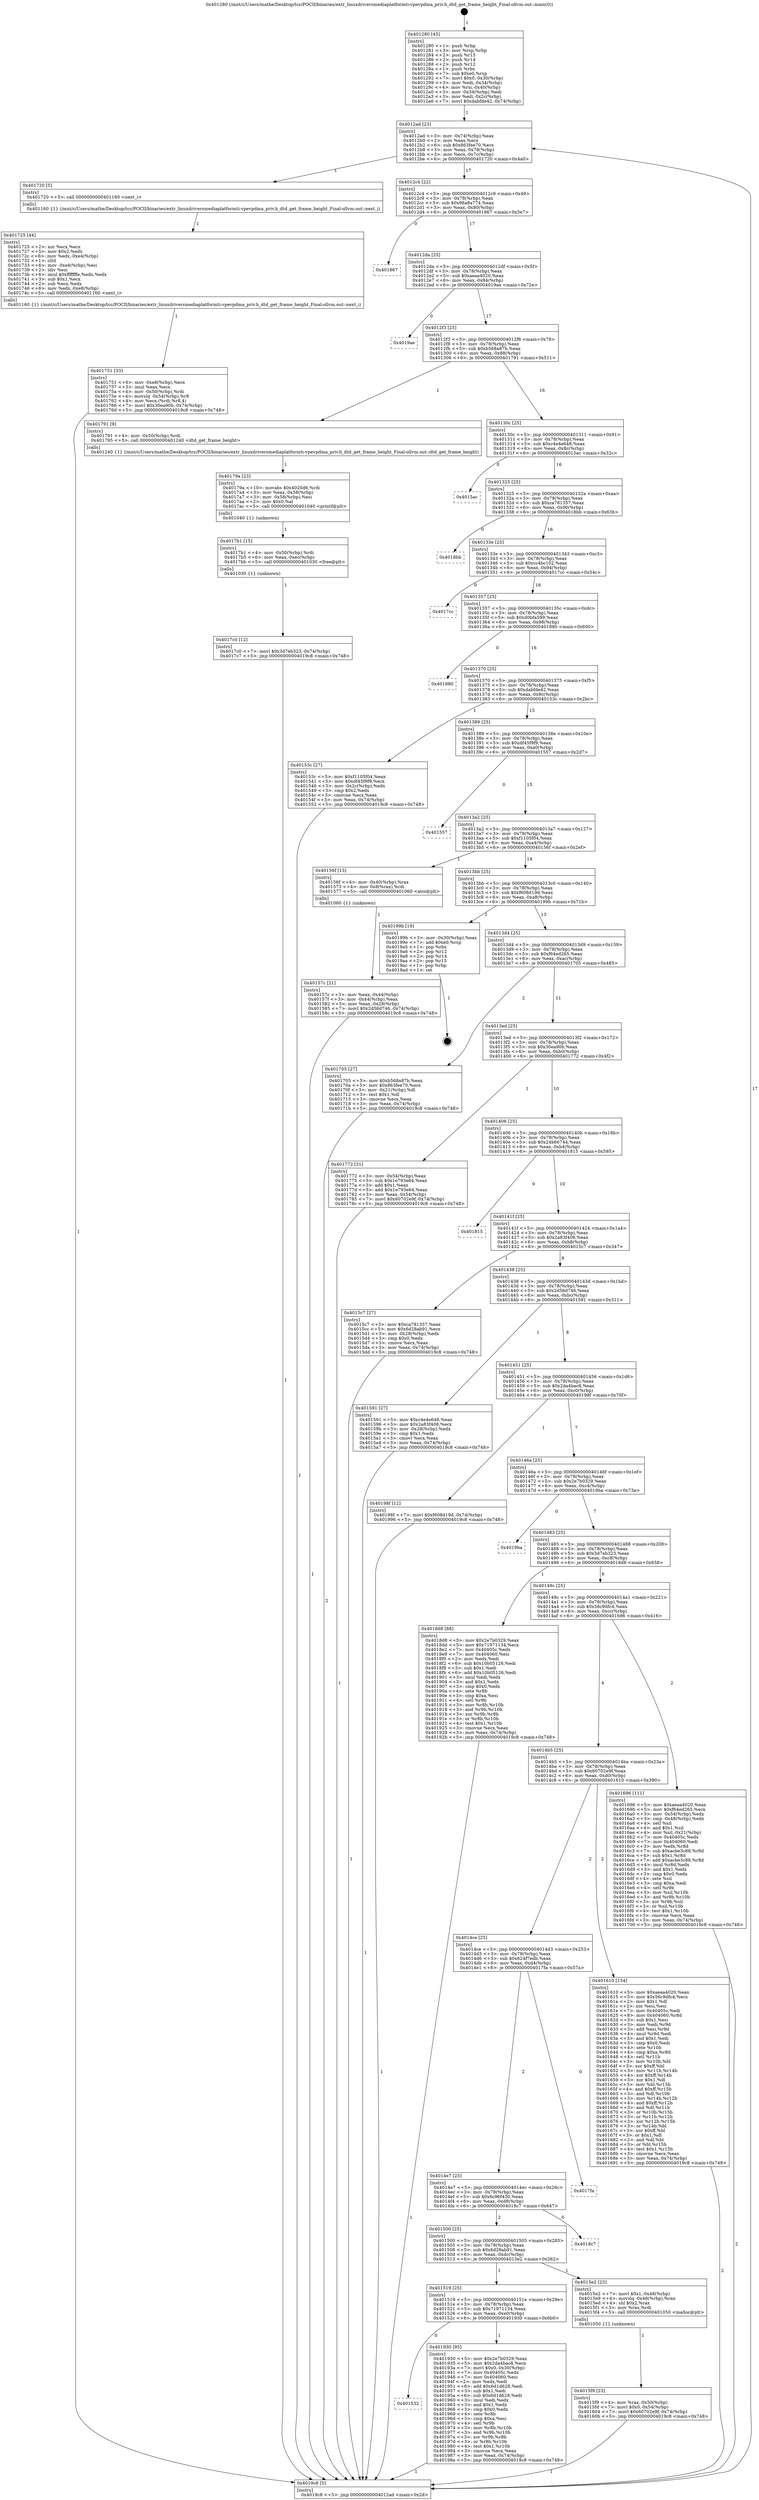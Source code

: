 digraph "0x401280" {
  label = "0x401280 (/mnt/c/Users/mathe/Desktop/tcc/POCII/binaries/extr_linuxdriversmediaplatformti-vpevpdma_priv.h_dtd_get_frame_height_Final-ollvm.out::main(0))"
  labelloc = "t"
  node[shape=record]

  Entry [label="",width=0.3,height=0.3,shape=circle,fillcolor=black,style=filled]
  "0x4012ad" [label="{
     0x4012ad [23]\l
     | [instrs]\l
     &nbsp;&nbsp;0x4012ad \<+3\>: mov -0x74(%rbp),%eax\l
     &nbsp;&nbsp;0x4012b0 \<+2\>: mov %eax,%ecx\l
     &nbsp;&nbsp;0x4012b2 \<+6\>: sub $0x863fee70,%ecx\l
     &nbsp;&nbsp;0x4012b8 \<+3\>: mov %eax,-0x78(%rbp)\l
     &nbsp;&nbsp;0x4012bb \<+3\>: mov %ecx,-0x7c(%rbp)\l
     &nbsp;&nbsp;0x4012be \<+6\>: je 0000000000401720 \<main+0x4a0\>\l
  }"]
  "0x401720" [label="{
     0x401720 [5]\l
     | [instrs]\l
     &nbsp;&nbsp;0x401720 \<+5\>: call 0000000000401160 \<next_i\>\l
     | [calls]\l
     &nbsp;&nbsp;0x401160 \{1\} (/mnt/c/Users/mathe/Desktop/tcc/POCII/binaries/extr_linuxdriversmediaplatformti-vpevpdma_priv.h_dtd_get_frame_height_Final-ollvm.out::next_i)\l
  }"]
  "0x4012c4" [label="{
     0x4012c4 [22]\l
     | [instrs]\l
     &nbsp;&nbsp;0x4012c4 \<+5\>: jmp 00000000004012c9 \<main+0x49\>\l
     &nbsp;&nbsp;0x4012c9 \<+3\>: mov -0x78(%rbp),%eax\l
     &nbsp;&nbsp;0x4012cc \<+5\>: sub $0x98a8a774,%eax\l
     &nbsp;&nbsp;0x4012d1 \<+3\>: mov %eax,-0x80(%rbp)\l
     &nbsp;&nbsp;0x4012d4 \<+6\>: je 0000000000401867 \<main+0x5e7\>\l
  }"]
  Exit [label="",width=0.3,height=0.3,shape=circle,fillcolor=black,style=filled,peripheries=2]
  "0x401867" [label="{
     0x401867\l
  }", style=dashed]
  "0x4012da" [label="{
     0x4012da [25]\l
     | [instrs]\l
     &nbsp;&nbsp;0x4012da \<+5\>: jmp 00000000004012df \<main+0x5f\>\l
     &nbsp;&nbsp;0x4012df \<+3\>: mov -0x78(%rbp),%eax\l
     &nbsp;&nbsp;0x4012e2 \<+5\>: sub $0xaeaa4020,%eax\l
     &nbsp;&nbsp;0x4012e7 \<+6\>: mov %eax,-0x84(%rbp)\l
     &nbsp;&nbsp;0x4012ed \<+6\>: je 00000000004019ae \<main+0x72e\>\l
  }"]
  "0x401532" [label="{
     0x401532\l
  }", style=dashed]
  "0x4019ae" [label="{
     0x4019ae\l
  }", style=dashed]
  "0x4012f3" [label="{
     0x4012f3 [25]\l
     | [instrs]\l
     &nbsp;&nbsp;0x4012f3 \<+5\>: jmp 00000000004012f8 \<main+0x78\>\l
     &nbsp;&nbsp;0x4012f8 \<+3\>: mov -0x78(%rbp),%eax\l
     &nbsp;&nbsp;0x4012fb \<+5\>: sub $0xb568a87b,%eax\l
     &nbsp;&nbsp;0x401300 \<+6\>: mov %eax,-0x88(%rbp)\l
     &nbsp;&nbsp;0x401306 \<+6\>: je 0000000000401791 \<main+0x511\>\l
  }"]
  "0x401930" [label="{
     0x401930 [95]\l
     | [instrs]\l
     &nbsp;&nbsp;0x401930 \<+5\>: mov $0x2e7b0329,%eax\l
     &nbsp;&nbsp;0x401935 \<+5\>: mov $0x2da4bac8,%ecx\l
     &nbsp;&nbsp;0x40193a \<+7\>: movl $0x0,-0x30(%rbp)\l
     &nbsp;&nbsp;0x401941 \<+7\>: mov 0x40405c,%edx\l
     &nbsp;&nbsp;0x401948 \<+7\>: mov 0x404060,%esi\l
     &nbsp;&nbsp;0x40194f \<+2\>: mov %edx,%edi\l
     &nbsp;&nbsp;0x401951 \<+6\>: add $0x6d1d628,%edi\l
     &nbsp;&nbsp;0x401957 \<+3\>: sub $0x1,%edi\l
     &nbsp;&nbsp;0x40195a \<+6\>: sub $0x6d1d628,%edi\l
     &nbsp;&nbsp;0x401960 \<+3\>: imul %edi,%edx\l
     &nbsp;&nbsp;0x401963 \<+3\>: and $0x1,%edx\l
     &nbsp;&nbsp;0x401966 \<+3\>: cmp $0x0,%edx\l
     &nbsp;&nbsp;0x401969 \<+4\>: sete %r8b\l
     &nbsp;&nbsp;0x40196d \<+3\>: cmp $0xa,%esi\l
     &nbsp;&nbsp;0x401970 \<+4\>: setl %r9b\l
     &nbsp;&nbsp;0x401974 \<+3\>: mov %r8b,%r10b\l
     &nbsp;&nbsp;0x401977 \<+3\>: and %r9b,%r10b\l
     &nbsp;&nbsp;0x40197a \<+3\>: xor %r9b,%r8b\l
     &nbsp;&nbsp;0x40197d \<+3\>: or %r8b,%r10b\l
     &nbsp;&nbsp;0x401980 \<+4\>: test $0x1,%r10b\l
     &nbsp;&nbsp;0x401984 \<+3\>: cmovne %ecx,%eax\l
     &nbsp;&nbsp;0x401987 \<+3\>: mov %eax,-0x74(%rbp)\l
     &nbsp;&nbsp;0x40198a \<+5\>: jmp 00000000004019c8 \<main+0x748\>\l
  }"]
  "0x401791" [label="{
     0x401791 [9]\l
     | [instrs]\l
     &nbsp;&nbsp;0x401791 \<+4\>: mov -0x50(%rbp),%rdi\l
     &nbsp;&nbsp;0x401795 \<+5\>: call 0000000000401240 \<dtd_get_frame_height\>\l
     | [calls]\l
     &nbsp;&nbsp;0x401240 \{1\} (/mnt/c/Users/mathe/Desktop/tcc/POCII/binaries/extr_linuxdriversmediaplatformti-vpevpdma_priv.h_dtd_get_frame_height_Final-ollvm.out::dtd_get_frame_height)\l
  }"]
  "0x40130c" [label="{
     0x40130c [25]\l
     | [instrs]\l
     &nbsp;&nbsp;0x40130c \<+5\>: jmp 0000000000401311 \<main+0x91\>\l
     &nbsp;&nbsp;0x401311 \<+3\>: mov -0x78(%rbp),%eax\l
     &nbsp;&nbsp;0x401314 \<+5\>: sub $0xc4e4e648,%eax\l
     &nbsp;&nbsp;0x401319 \<+6\>: mov %eax,-0x8c(%rbp)\l
     &nbsp;&nbsp;0x40131f \<+6\>: je 00000000004015ac \<main+0x32c\>\l
  }"]
  "0x4017c0" [label="{
     0x4017c0 [12]\l
     | [instrs]\l
     &nbsp;&nbsp;0x4017c0 \<+7\>: movl $0x3d7eb323,-0x74(%rbp)\l
     &nbsp;&nbsp;0x4017c7 \<+5\>: jmp 00000000004019c8 \<main+0x748\>\l
  }"]
  "0x4015ac" [label="{
     0x4015ac\l
  }", style=dashed]
  "0x401325" [label="{
     0x401325 [25]\l
     | [instrs]\l
     &nbsp;&nbsp;0x401325 \<+5\>: jmp 000000000040132a \<main+0xaa\>\l
     &nbsp;&nbsp;0x40132a \<+3\>: mov -0x78(%rbp),%eax\l
     &nbsp;&nbsp;0x40132d \<+5\>: sub $0xca781357,%eax\l
     &nbsp;&nbsp;0x401332 \<+6\>: mov %eax,-0x90(%rbp)\l
     &nbsp;&nbsp;0x401338 \<+6\>: je 00000000004018bb \<main+0x63b\>\l
  }"]
  "0x4017b1" [label="{
     0x4017b1 [15]\l
     | [instrs]\l
     &nbsp;&nbsp;0x4017b1 \<+4\>: mov -0x50(%rbp),%rdi\l
     &nbsp;&nbsp;0x4017b5 \<+6\>: mov %eax,-0xec(%rbp)\l
     &nbsp;&nbsp;0x4017bb \<+5\>: call 0000000000401030 \<free@plt\>\l
     | [calls]\l
     &nbsp;&nbsp;0x401030 \{1\} (unknown)\l
  }"]
  "0x4018bb" [label="{
     0x4018bb\l
  }", style=dashed]
  "0x40133e" [label="{
     0x40133e [25]\l
     | [instrs]\l
     &nbsp;&nbsp;0x40133e \<+5\>: jmp 0000000000401343 \<main+0xc3\>\l
     &nbsp;&nbsp;0x401343 \<+3\>: mov -0x78(%rbp),%eax\l
     &nbsp;&nbsp;0x401346 \<+5\>: sub $0xcc4bc102,%eax\l
     &nbsp;&nbsp;0x40134b \<+6\>: mov %eax,-0x94(%rbp)\l
     &nbsp;&nbsp;0x401351 \<+6\>: je 00000000004017cc \<main+0x54c\>\l
  }"]
  "0x40179a" [label="{
     0x40179a [23]\l
     | [instrs]\l
     &nbsp;&nbsp;0x40179a \<+10\>: movabs $0x4020d6,%rdi\l
     &nbsp;&nbsp;0x4017a4 \<+3\>: mov %eax,-0x58(%rbp)\l
     &nbsp;&nbsp;0x4017a7 \<+3\>: mov -0x58(%rbp),%esi\l
     &nbsp;&nbsp;0x4017aa \<+2\>: mov $0x0,%al\l
     &nbsp;&nbsp;0x4017ac \<+5\>: call 0000000000401040 \<printf@plt\>\l
     | [calls]\l
     &nbsp;&nbsp;0x401040 \{1\} (unknown)\l
  }"]
  "0x4017cc" [label="{
     0x4017cc\l
  }", style=dashed]
  "0x401357" [label="{
     0x401357 [25]\l
     | [instrs]\l
     &nbsp;&nbsp;0x401357 \<+5\>: jmp 000000000040135c \<main+0xdc\>\l
     &nbsp;&nbsp;0x40135c \<+3\>: mov -0x78(%rbp),%eax\l
     &nbsp;&nbsp;0x40135f \<+5\>: sub $0xd0bfa599,%eax\l
     &nbsp;&nbsp;0x401364 \<+6\>: mov %eax,-0x98(%rbp)\l
     &nbsp;&nbsp;0x40136a \<+6\>: je 0000000000401880 \<main+0x600\>\l
  }"]
  "0x401751" [label="{
     0x401751 [33]\l
     | [instrs]\l
     &nbsp;&nbsp;0x401751 \<+6\>: mov -0xe8(%rbp),%ecx\l
     &nbsp;&nbsp;0x401757 \<+3\>: imul %eax,%ecx\l
     &nbsp;&nbsp;0x40175a \<+4\>: mov -0x50(%rbp),%rdi\l
     &nbsp;&nbsp;0x40175e \<+4\>: movslq -0x54(%rbp),%r8\l
     &nbsp;&nbsp;0x401762 \<+4\>: mov %ecx,(%rdi,%r8,4)\l
     &nbsp;&nbsp;0x401766 \<+7\>: movl $0x30ea90b,-0x74(%rbp)\l
     &nbsp;&nbsp;0x40176d \<+5\>: jmp 00000000004019c8 \<main+0x748\>\l
  }"]
  "0x401880" [label="{
     0x401880\l
  }", style=dashed]
  "0x401370" [label="{
     0x401370 [25]\l
     | [instrs]\l
     &nbsp;&nbsp;0x401370 \<+5\>: jmp 0000000000401375 \<main+0xf5\>\l
     &nbsp;&nbsp;0x401375 \<+3\>: mov -0x78(%rbp),%eax\l
     &nbsp;&nbsp;0x401378 \<+5\>: sub $0xdabfde42,%eax\l
     &nbsp;&nbsp;0x40137d \<+6\>: mov %eax,-0x9c(%rbp)\l
     &nbsp;&nbsp;0x401383 \<+6\>: je 000000000040153c \<main+0x2bc\>\l
  }"]
  "0x401725" [label="{
     0x401725 [44]\l
     | [instrs]\l
     &nbsp;&nbsp;0x401725 \<+2\>: xor %ecx,%ecx\l
     &nbsp;&nbsp;0x401727 \<+5\>: mov $0x2,%edx\l
     &nbsp;&nbsp;0x40172c \<+6\>: mov %edx,-0xe4(%rbp)\l
     &nbsp;&nbsp;0x401732 \<+1\>: cltd\l
     &nbsp;&nbsp;0x401733 \<+6\>: mov -0xe4(%rbp),%esi\l
     &nbsp;&nbsp;0x401739 \<+2\>: idiv %esi\l
     &nbsp;&nbsp;0x40173b \<+6\>: imul $0xfffffffe,%edx,%edx\l
     &nbsp;&nbsp;0x401741 \<+3\>: sub $0x1,%ecx\l
     &nbsp;&nbsp;0x401744 \<+2\>: sub %ecx,%edx\l
     &nbsp;&nbsp;0x401746 \<+6\>: mov %edx,-0xe8(%rbp)\l
     &nbsp;&nbsp;0x40174c \<+5\>: call 0000000000401160 \<next_i\>\l
     | [calls]\l
     &nbsp;&nbsp;0x401160 \{1\} (/mnt/c/Users/mathe/Desktop/tcc/POCII/binaries/extr_linuxdriversmediaplatformti-vpevpdma_priv.h_dtd_get_frame_height_Final-ollvm.out::next_i)\l
  }"]
  "0x40153c" [label="{
     0x40153c [27]\l
     | [instrs]\l
     &nbsp;&nbsp;0x40153c \<+5\>: mov $0xf1105f04,%eax\l
     &nbsp;&nbsp;0x401541 \<+5\>: mov $0xdf45f9f9,%ecx\l
     &nbsp;&nbsp;0x401546 \<+3\>: mov -0x2c(%rbp),%edx\l
     &nbsp;&nbsp;0x401549 \<+3\>: cmp $0x2,%edx\l
     &nbsp;&nbsp;0x40154c \<+3\>: cmovne %ecx,%eax\l
     &nbsp;&nbsp;0x40154f \<+3\>: mov %eax,-0x74(%rbp)\l
     &nbsp;&nbsp;0x401552 \<+5\>: jmp 00000000004019c8 \<main+0x748\>\l
  }"]
  "0x401389" [label="{
     0x401389 [25]\l
     | [instrs]\l
     &nbsp;&nbsp;0x401389 \<+5\>: jmp 000000000040138e \<main+0x10e\>\l
     &nbsp;&nbsp;0x40138e \<+3\>: mov -0x78(%rbp),%eax\l
     &nbsp;&nbsp;0x401391 \<+5\>: sub $0xdf45f9f9,%eax\l
     &nbsp;&nbsp;0x401396 \<+6\>: mov %eax,-0xa0(%rbp)\l
     &nbsp;&nbsp;0x40139c \<+6\>: je 0000000000401557 \<main+0x2d7\>\l
  }"]
  "0x4019c8" [label="{
     0x4019c8 [5]\l
     | [instrs]\l
     &nbsp;&nbsp;0x4019c8 \<+5\>: jmp 00000000004012ad \<main+0x2d\>\l
  }"]
  "0x401280" [label="{
     0x401280 [45]\l
     | [instrs]\l
     &nbsp;&nbsp;0x401280 \<+1\>: push %rbp\l
     &nbsp;&nbsp;0x401281 \<+3\>: mov %rsp,%rbp\l
     &nbsp;&nbsp;0x401284 \<+2\>: push %r15\l
     &nbsp;&nbsp;0x401286 \<+2\>: push %r14\l
     &nbsp;&nbsp;0x401288 \<+2\>: push %r12\l
     &nbsp;&nbsp;0x40128a \<+1\>: push %rbx\l
     &nbsp;&nbsp;0x40128b \<+7\>: sub $0xe0,%rsp\l
     &nbsp;&nbsp;0x401292 \<+7\>: movl $0x0,-0x30(%rbp)\l
     &nbsp;&nbsp;0x401299 \<+3\>: mov %edi,-0x34(%rbp)\l
     &nbsp;&nbsp;0x40129c \<+4\>: mov %rsi,-0x40(%rbp)\l
     &nbsp;&nbsp;0x4012a0 \<+3\>: mov -0x34(%rbp),%edi\l
     &nbsp;&nbsp;0x4012a3 \<+3\>: mov %edi,-0x2c(%rbp)\l
     &nbsp;&nbsp;0x4012a6 \<+7\>: movl $0xdabfde42,-0x74(%rbp)\l
  }"]
  "0x4015f9" [label="{
     0x4015f9 [23]\l
     | [instrs]\l
     &nbsp;&nbsp;0x4015f9 \<+4\>: mov %rax,-0x50(%rbp)\l
     &nbsp;&nbsp;0x4015fd \<+7\>: movl $0x0,-0x54(%rbp)\l
     &nbsp;&nbsp;0x401604 \<+7\>: movl $0x60702e9f,-0x74(%rbp)\l
     &nbsp;&nbsp;0x40160b \<+5\>: jmp 00000000004019c8 \<main+0x748\>\l
  }"]
  "0x401557" [label="{
     0x401557\l
  }", style=dashed]
  "0x4013a2" [label="{
     0x4013a2 [25]\l
     | [instrs]\l
     &nbsp;&nbsp;0x4013a2 \<+5\>: jmp 00000000004013a7 \<main+0x127\>\l
     &nbsp;&nbsp;0x4013a7 \<+3\>: mov -0x78(%rbp),%eax\l
     &nbsp;&nbsp;0x4013aa \<+5\>: sub $0xf1105f04,%eax\l
     &nbsp;&nbsp;0x4013af \<+6\>: mov %eax,-0xa4(%rbp)\l
     &nbsp;&nbsp;0x4013b5 \<+6\>: je 000000000040156f \<main+0x2ef\>\l
  }"]
  "0x401519" [label="{
     0x401519 [25]\l
     | [instrs]\l
     &nbsp;&nbsp;0x401519 \<+5\>: jmp 000000000040151e \<main+0x29e\>\l
     &nbsp;&nbsp;0x40151e \<+3\>: mov -0x78(%rbp),%eax\l
     &nbsp;&nbsp;0x401521 \<+5\>: sub $0x71971134,%eax\l
     &nbsp;&nbsp;0x401526 \<+6\>: mov %eax,-0xe0(%rbp)\l
     &nbsp;&nbsp;0x40152c \<+6\>: je 0000000000401930 \<main+0x6b0\>\l
  }"]
  "0x40156f" [label="{
     0x40156f [13]\l
     | [instrs]\l
     &nbsp;&nbsp;0x40156f \<+4\>: mov -0x40(%rbp),%rax\l
     &nbsp;&nbsp;0x401573 \<+4\>: mov 0x8(%rax),%rdi\l
     &nbsp;&nbsp;0x401577 \<+5\>: call 0000000000401060 \<atoi@plt\>\l
     | [calls]\l
     &nbsp;&nbsp;0x401060 \{1\} (unknown)\l
  }"]
  "0x4013bb" [label="{
     0x4013bb [25]\l
     | [instrs]\l
     &nbsp;&nbsp;0x4013bb \<+5\>: jmp 00000000004013c0 \<main+0x140\>\l
     &nbsp;&nbsp;0x4013c0 \<+3\>: mov -0x78(%rbp),%eax\l
     &nbsp;&nbsp;0x4013c3 \<+5\>: sub $0xf608d19d,%eax\l
     &nbsp;&nbsp;0x4013c8 \<+6\>: mov %eax,-0xa8(%rbp)\l
     &nbsp;&nbsp;0x4013ce \<+6\>: je 000000000040199b \<main+0x71b\>\l
  }"]
  "0x40157c" [label="{
     0x40157c [21]\l
     | [instrs]\l
     &nbsp;&nbsp;0x40157c \<+3\>: mov %eax,-0x44(%rbp)\l
     &nbsp;&nbsp;0x40157f \<+3\>: mov -0x44(%rbp),%eax\l
     &nbsp;&nbsp;0x401582 \<+3\>: mov %eax,-0x28(%rbp)\l
     &nbsp;&nbsp;0x401585 \<+7\>: movl $0x2d56d746,-0x74(%rbp)\l
     &nbsp;&nbsp;0x40158c \<+5\>: jmp 00000000004019c8 \<main+0x748\>\l
  }"]
  "0x4015e2" [label="{
     0x4015e2 [23]\l
     | [instrs]\l
     &nbsp;&nbsp;0x4015e2 \<+7\>: movl $0x1,-0x48(%rbp)\l
     &nbsp;&nbsp;0x4015e9 \<+4\>: movslq -0x48(%rbp),%rax\l
     &nbsp;&nbsp;0x4015ed \<+4\>: shl $0x2,%rax\l
     &nbsp;&nbsp;0x4015f1 \<+3\>: mov %rax,%rdi\l
     &nbsp;&nbsp;0x4015f4 \<+5\>: call 0000000000401050 \<malloc@plt\>\l
     | [calls]\l
     &nbsp;&nbsp;0x401050 \{1\} (unknown)\l
  }"]
  "0x40199b" [label="{
     0x40199b [19]\l
     | [instrs]\l
     &nbsp;&nbsp;0x40199b \<+3\>: mov -0x30(%rbp),%eax\l
     &nbsp;&nbsp;0x40199e \<+7\>: add $0xe0,%rsp\l
     &nbsp;&nbsp;0x4019a5 \<+1\>: pop %rbx\l
     &nbsp;&nbsp;0x4019a6 \<+2\>: pop %r12\l
     &nbsp;&nbsp;0x4019a8 \<+2\>: pop %r14\l
     &nbsp;&nbsp;0x4019aa \<+2\>: pop %r15\l
     &nbsp;&nbsp;0x4019ac \<+1\>: pop %rbp\l
     &nbsp;&nbsp;0x4019ad \<+1\>: ret\l
  }"]
  "0x4013d4" [label="{
     0x4013d4 [25]\l
     | [instrs]\l
     &nbsp;&nbsp;0x4013d4 \<+5\>: jmp 00000000004013d9 \<main+0x159\>\l
     &nbsp;&nbsp;0x4013d9 \<+3\>: mov -0x78(%rbp),%eax\l
     &nbsp;&nbsp;0x4013dc \<+5\>: sub $0xf64ed265,%eax\l
     &nbsp;&nbsp;0x4013e1 \<+6\>: mov %eax,-0xac(%rbp)\l
     &nbsp;&nbsp;0x4013e7 \<+6\>: je 0000000000401705 \<main+0x485\>\l
  }"]
  "0x401500" [label="{
     0x401500 [25]\l
     | [instrs]\l
     &nbsp;&nbsp;0x401500 \<+5\>: jmp 0000000000401505 \<main+0x285\>\l
     &nbsp;&nbsp;0x401505 \<+3\>: mov -0x78(%rbp),%eax\l
     &nbsp;&nbsp;0x401508 \<+5\>: sub $0x6d28ab91,%eax\l
     &nbsp;&nbsp;0x40150d \<+6\>: mov %eax,-0xdc(%rbp)\l
     &nbsp;&nbsp;0x401513 \<+6\>: je 00000000004015e2 \<main+0x362\>\l
  }"]
  "0x401705" [label="{
     0x401705 [27]\l
     | [instrs]\l
     &nbsp;&nbsp;0x401705 \<+5\>: mov $0xb568a87b,%eax\l
     &nbsp;&nbsp;0x40170a \<+5\>: mov $0x863fee70,%ecx\l
     &nbsp;&nbsp;0x40170f \<+3\>: mov -0x21(%rbp),%dl\l
     &nbsp;&nbsp;0x401712 \<+3\>: test $0x1,%dl\l
     &nbsp;&nbsp;0x401715 \<+3\>: cmovne %ecx,%eax\l
     &nbsp;&nbsp;0x401718 \<+3\>: mov %eax,-0x74(%rbp)\l
     &nbsp;&nbsp;0x40171b \<+5\>: jmp 00000000004019c8 \<main+0x748\>\l
  }"]
  "0x4013ed" [label="{
     0x4013ed [25]\l
     | [instrs]\l
     &nbsp;&nbsp;0x4013ed \<+5\>: jmp 00000000004013f2 \<main+0x172\>\l
     &nbsp;&nbsp;0x4013f2 \<+3\>: mov -0x78(%rbp),%eax\l
     &nbsp;&nbsp;0x4013f5 \<+5\>: sub $0x30ea90b,%eax\l
     &nbsp;&nbsp;0x4013fa \<+6\>: mov %eax,-0xb0(%rbp)\l
     &nbsp;&nbsp;0x401400 \<+6\>: je 0000000000401772 \<main+0x4f2\>\l
  }"]
  "0x4018c7" [label="{
     0x4018c7\l
  }", style=dashed]
  "0x401772" [label="{
     0x401772 [31]\l
     | [instrs]\l
     &nbsp;&nbsp;0x401772 \<+3\>: mov -0x54(%rbp),%eax\l
     &nbsp;&nbsp;0x401775 \<+5\>: sub $0x1e793e64,%eax\l
     &nbsp;&nbsp;0x40177a \<+3\>: add $0x1,%eax\l
     &nbsp;&nbsp;0x40177d \<+5\>: add $0x1e793e64,%eax\l
     &nbsp;&nbsp;0x401782 \<+3\>: mov %eax,-0x54(%rbp)\l
     &nbsp;&nbsp;0x401785 \<+7\>: movl $0x60702e9f,-0x74(%rbp)\l
     &nbsp;&nbsp;0x40178c \<+5\>: jmp 00000000004019c8 \<main+0x748\>\l
  }"]
  "0x401406" [label="{
     0x401406 [25]\l
     | [instrs]\l
     &nbsp;&nbsp;0x401406 \<+5\>: jmp 000000000040140b \<main+0x18b\>\l
     &nbsp;&nbsp;0x40140b \<+3\>: mov -0x78(%rbp),%eax\l
     &nbsp;&nbsp;0x40140e \<+5\>: sub $0x24b66744,%eax\l
     &nbsp;&nbsp;0x401413 \<+6\>: mov %eax,-0xb4(%rbp)\l
     &nbsp;&nbsp;0x401419 \<+6\>: je 0000000000401815 \<main+0x595\>\l
  }"]
  "0x4014e7" [label="{
     0x4014e7 [25]\l
     | [instrs]\l
     &nbsp;&nbsp;0x4014e7 \<+5\>: jmp 00000000004014ec \<main+0x26c\>\l
     &nbsp;&nbsp;0x4014ec \<+3\>: mov -0x78(%rbp),%eax\l
     &nbsp;&nbsp;0x4014ef \<+5\>: sub $0x6c96f430,%eax\l
     &nbsp;&nbsp;0x4014f4 \<+6\>: mov %eax,-0xd8(%rbp)\l
     &nbsp;&nbsp;0x4014fa \<+6\>: je 00000000004018c7 \<main+0x647\>\l
  }"]
  "0x401815" [label="{
     0x401815\l
  }", style=dashed]
  "0x40141f" [label="{
     0x40141f [25]\l
     | [instrs]\l
     &nbsp;&nbsp;0x40141f \<+5\>: jmp 0000000000401424 \<main+0x1a4\>\l
     &nbsp;&nbsp;0x401424 \<+3\>: mov -0x78(%rbp),%eax\l
     &nbsp;&nbsp;0x401427 \<+5\>: sub $0x2a83f408,%eax\l
     &nbsp;&nbsp;0x40142c \<+6\>: mov %eax,-0xb8(%rbp)\l
     &nbsp;&nbsp;0x401432 \<+6\>: je 00000000004015c7 \<main+0x347\>\l
  }"]
  "0x4017fa" [label="{
     0x4017fa\l
  }", style=dashed]
  "0x4015c7" [label="{
     0x4015c7 [27]\l
     | [instrs]\l
     &nbsp;&nbsp;0x4015c7 \<+5\>: mov $0xca781357,%eax\l
     &nbsp;&nbsp;0x4015cc \<+5\>: mov $0x6d28ab91,%ecx\l
     &nbsp;&nbsp;0x4015d1 \<+3\>: mov -0x28(%rbp),%edx\l
     &nbsp;&nbsp;0x4015d4 \<+3\>: cmp $0x0,%edx\l
     &nbsp;&nbsp;0x4015d7 \<+3\>: cmove %ecx,%eax\l
     &nbsp;&nbsp;0x4015da \<+3\>: mov %eax,-0x74(%rbp)\l
     &nbsp;&nbsp;0x4015dd \<+5\>: jmp 00000000004019c8 \<main+0x748\>\l
  }"]
  "0x401438" [label="{
     0x401438 [25]\l
     | [instrs]\l
     &nbsp;&nbsp;0x401438 \<+5\>: jmp 000000000040143d \<main+0x1bd\>\l
     &nbsp;&nbsp;0x40143d \<+3\>: mov -0x78(%rbp),%eax\l
     &nbsp;&nbsp;0x401440 \<+5\>: sub $0x2d56d746,%eax\l
     &nbsp;&nbsp;0x401445 \<+6\>: mov %eax,-0xbc(%rbp)\l
     &nbsp;&nbsp;0x40144b \<+6\>: je 0000000000401591 \<main+0x311\>\l
  }"]
  "0x4014ce" [label="{
     0x4014ce [25]\l
     | [instrs]\l
     &nbsp;&nbsp;0x4014ce \<+5\>: jmp 00000000004014d3 \<main+0x253\>\l
     &nbsp;&nbsp;0x4014d3 \<+3\>: mov -0x78(%rbp),%eax\l
     &nbsp;&nbsp;0x4014d6 \<+5\>: sub $0x624f7edb,%eax\l
     &nbsp;&nbsp;0x4014db \<+6\>: mov %eax,-0xd4(%rbp)\l
     &nbsp;&nbsp;0x4014e1 \<+6\>: je 00000000004017fa \<main+0x57a\>\l
  }"]
  "0x401591" [label="{
     0x401591 [27]\l
     | [instrs]\l
     &nbsp;&nbsp;0x401591 \<+5\>: mov $0xc4e4e648,%eax\l
     &nbsp;&nbsp;0x401596 \<+5\>: mov $0x2a83f408,%ecx\l
     &nbsp;&nbsp;0x40159b \<+3\>: mov -0x28(%rbp),%edx\l
     &nbsp;&nbsp;0x40159e \<+3\>: cmp $0x1,%edx\l
     &nbsp;&nbsp;0x4015a1 \<+3\>: cmovl %ecx,%eax\l
     &nbsp;&nbsp;0x4015a4 \<+3\>: mov %eax,-0x74(%rbp)\l
     &nbsp;&nbsp;0x4015a7 \<+5\>: jmp 00000000004019c8 \<main+0x748\>\l
  }"]
  "0x401451" [label="{
     0x401451 [25]\l
     | [instrs]\l
     &nbsp;&nbsp;0x401451 \<+5\>: jmp 0000000000401456 \<main+0x1d6\>\l
     &nbsp;&nbsp;0x401456 \<+3\>: mov -0x78(%rbp),%eax\l
     &nbsp;&nbsp;0x401459 \<+5\>: sub $0x2da4bac8,%eax\l
     &nbsp;&nbsp;0x40145e \<+6\>: mov %eax,-0xc0(%rbp)\l
     &nbsp;&nbsp;0x401464 \<+6\>: je 000000000040198f \<main+0x70f\>\l
  }"]
  "0x401610" [label="{
     0x401610 [134]\l
     | [instrs]\l
     &nbsp;&nbsp;0x401610 \<+5\>: mov $0xaeaa4020,%eax\l
     &nbsp;&nbsp;0x401615 \<+5\>: mov $0x56c9dfc4,%ecx\l
     &nbsp;&nbsp;0x40161a \<+2\>: mov $0x1,%dl\l
     &nbsp;&nbsp;0x40161c \<+2\>: xor %esi,%esi\l
     &nbsp;&nbsp;0x40161e \<+7\>: mov 0x40405c,%edi\l
     &nbsp;&nbsp;0x401625 \<+8\>: mov 0x404060,%r8d\l
     &nbsp;&nbsp;0x40162d \<+3\>: sub $0x1,%esi\l
     &nbsp;&nbsp;0x401630 \<+3\>: mov %edi,%r9d\l
     &nbsp;&nbsp;0x401633 \<+3\>: add %esi,%r9d\l
     &nbsp;&nbsp;0x401636 \<+4\>: imul %r9d,%edi\l
     &nbsp;&nbsp;0x40163a \<+3\>: and $0x1,%edi\l
     &nbsp;&nbsp;0x40163d \<+3\>: cmp $0x0,%edi\l
     &nbsp;&nbsp;0x401640 \<+4\>: sete %r10b\l
     &nbsp;&nbsp;0x401644 \<+4\>: cmp $0xa,%r8d\l
     &nbsp;&nbsp;0x401648 \<+4\>: setl %r11b\l
     &nbsp;&nbsp;0x40164c \<+3\>: mov %r10b,%bl\l
     &nbsp;&nbsp;0x40164f \<+3\>: xor $0xff,%bl\l
     &nbsp;&nbsp;0x401652 \<+3\>: mov %r11b,%r14b\l
     &nbsp;&nbsp;0x401655 \<+4\>: xor $0xff,%r14b\l
     &nbsp;&nbsp;0x401659 \<+3\>: xor $0x1,%dl\l
     &nbsp;&nbsp;0x40165c \<+3\>: mov %bl,%r15b\l
     &nbsp;&nbsp;0x40165f \<+4\>: and $0xff,%r15b\l
     &nbsp;&nbsp;0x401663 \<+3\>: and %dl,%r10b\l
     &nbsp;&nbsp;0x401666 \<+3\>: mov %r14b,%r12b\l
     &nbsp;&nbsp;0x401669 \<+4\>: and $0xff,%r12b\l
     &nbsp;&nbsp;0x40166d \<+3\>: and %dl,%r11b\l
     &nbsp;&nbsp;0x401670 \<+3\>: or %r10b,%r15b\l
     &nbsp;&nbsp;0x401673 \<+3\>: or %r11b,%r12b\l
     &nbsp;&nbsp;0x401676 \<+3\>: xor %r12b,%r15b\l
     &nbsp;&nbsp;0x401679 \<+3\>: or %r14b,%bl\l
     &nbsp;&nbsp;0x40167c \<+3\>: xor $0xff,%bl\l
     &nbsp;&nbsp;0x40167f \<+3\>: or $0x1,%dl\l
     &nbsp;&nbsp;0x401682 \<+2\>: and %dl,%bl\l
     &nbsp;&nbsp;0x401684 \<+3\>: or %bl,%r15b\l
     &nbsp;&nbsp;0x401687 \<+4\>: test $0x1,%r15b\l
     &nbsp;&nbsp;0x40168b \<+3\>: cmovne %ecx,%eax\l
     &nbsp;&nbsp;0x40168e \<+3\>: mov %eax,-0x74(%rbp)\l
     &nbsp;&nbsp;0x401691 \<+5\>: jmp 00000000004019c8 \<main+0x748\>\l
  }"]
  "0x40198f" [label="{
     0x40198f [12]\l
     | [instrs]\l
     &nbsp;&nbsp;0x40198f \<+7\>: movl $0xf608d19d,-0x74(%rbp)\l
     &nbsp;&nbsp;0x401996 \<+5\>: jmp 00000000004019c8 \<main+0x748\>\l
  }"]
  "0x40146a" [label="{
     0x40146a [25]\l
     | [instrs]\l
     &nbsp;&nbsp;0x40146a \<+5\>: jmp 000000000040146f \<main+0x1ef\>\l
     &nbsp;&nbsp;0x40146f \<+3\>: mov -0x78(%rbp),%eax\l
     &nbsp;&nbsp;0x401472 \<+5\>: sub $0x2e7b0329,%eax\l
     &nbsp;&nbsp;0x401477 \<+6\>: mov %eax,-0xc4(%rbp)\l
     &nbsp;&nbsp;0x40147d \<+6\>: je 00000000004019ba \<main+0x73a\>\l
  }"]
  "0x4014b5" [label="{
     0x4014b5 [25]\l
     | [instrs]\l
     &nbsp;&nbsp;0x4014b5 \<+5\>: jmp 00000000004014ba \<main+0x23a\>\l
     &nbsp;&nbsp;0x4014ba \<+3\>: mov -0x78(%rbp),%eax\l
     &nbsp;&nbsp;0x4014bd \<+5\>: sub $0x60702e9f,%eax\l
     &nbsp;&nbsp;0x4014c2 \<+6\>: mov %eax,-0xd0(%rbp)\l
     &nbsp;&nbsp;0x4014c8 \<+6\>: je 0000000000401610 \<main+0x390\>\l
  }"]
  "0x4019ba" [label="{
     0x4019ba\l
  }", style=dashed]
  "0x401483" [label="{
     0x401483 [25]\l
     | [instrs]\l
     &nbsp;&nbsp;0x401483 \<+5\>: jmp 0000000000401488 \<main+0x208\>\l
     &nbsp;&nbsp;0x401488 \<+3\>: mov -0x78(%rbp),%eax\l
     &nbsp;&nbsp;0x40148b \<+5\>: sub $0x3d7eb323,%eax\l
     &nbsp;&nbsp;0x401490 \<+6\>: mov %eax,-0xc8(%rbp)\l
     &nbsp;&nbsp;0x401496 \<+6\>: je 00000000004018d8 \<main+0x658\>\l
  }"]
  "0x401696" [label="{
     0x401696 [111]\l
     | [instrs]\l
     &nbsp;&nbsp;0x401696 \<+5\>: mov $0xaeaa4020,%eax\l
     &nbsp;&nbsp;0x40169b \<+5\>: mov $0xf64ed265,%ecx\l
     &nbsp;&nbsp;0x4016a0 \<+3\>: mov -0x54(%rbp),%edx\l
     &nbsp;&nbsp;0x4016a3 \<+3\>: cmp -0x48(%rbp),%edx\l
     &nbsp;&nbsp;0x4016a6 \<+4\>: setl %sil\l
     &nbsp;&nbsp;0x4016aa \<+4\>: and $0x1,%sil\l
     &nbsp;&nbsp;0x4016ae \<+4\>: mov %sil,-0x21(%rbp)\l
     &nbsp;&nbsp;0x4016b2 \<+7\>: mov 0x40405c,%edx\l
     &nbsp;&nbsp;0x4016b9 \<+7\>: mov 0x404060,%edi\l
     &nbsp;&nbsp;0x4016c0 \<+3\>: mov %edx,%r8d\l
     &nbsp;&nbsp;0x4016c3 \<+7\>: sub $0xacbe3c88,%r8d\l
     &nbsp;&nbsp;0x4016ca \<+4\>: sub $0x1,%r8d\l
     &nbsp;&nbsp;0x4016ce \<+7\>: add $0xacbe3c88,%r8d\l
     &nbsp;&nbsp;0x4016d5 \<+4\>: imul %r8d,%edx\l
     &nbsp;&nbsp;0x4016d9 \<+3\>: and $0x1,%edx\l
     &nbsp;&nbsp;0x4016dc \<+3\>: cmp $0x0,%edx\l
     &nbsp;&nbsp;0x4016df \<+4\>: sete %sil\l
     &nbsp;&nbsp;0x4016e3 \<+3\>: cmp $0xa,%edi\l
     &nbsp;&nbsp;0x4016e6 \<+4\>: setl %r9b\l
     &nbsp;&nbsp;0x4016ea \<+3\>: mov %sil,%r10b\l
     &nbsp;&nbsp;0x4016ed \<+3\>: and %r9b,%r10b\l
     &nbsp;&nbsp;0x4016f0 \<+3\>: xor %r9b,%sil\l
     &nbsp;&nbsp;0x4016f3 \<+3\>: or %sil,%r10b\l
     &nbsp;&nbsp;0x4016f6 \<+4\>: test $0x1,%r10b\l
     &nbsp;&nbsp;0x4016fa \<+3\>: cmovne %ecx,%eax\l
     &nbsp;&nbsp;0x4016fd \<+3\>: mov %eax,-0x74(%rbp)\l
     &nbsp;&nbsp;0x401700 \<+5\>: jmp 00000000004019c8 \<main+0x748\>\l
  }"]
  "0x4018d8" [label="{
     0x4018d8 [88]\l
     | [instrs]\l
     &nbsp;&nbsp;0x4018d8 \<+5\>: mov $0x2e7b0329,%eax\l
     &nbsp;&nbsp;0x4018dd \<+5\>: mov $0x71971134,%ecx\l
     &nbsp;&nbsp;0x4018e2 \<+7\>: mov 0x40405c,%edx\l
     &nbsp;&nbsp;0x4018e9 \<+7\>: mov 0x404060,%esi\l
     &nbsp;&nbsp;0x4018f0 \<+2\>: mov %edx,%edi\l
     &nbsp;&nbsp;0x4018f2 \<+6\>: sub $0x10b05126,%edi\l
     &nbsp;&nbsp;0x4018f8 \<+3\>: sub $0x1,%edi\l
     &nbsp;&nbsp;0x4018fb \<+6\>: add $0x10b05126,%edi\l
     &nbsp;&nbsp;0x401901 \<+3\>: imul %edi,%edx\l
     &nbsp;&nbsp;0x401904 \<+3\>: and $0x1,%edx\l
     &nbsp;&nbsp;0x401907 \<+3\>: cmp $0x0,%edx\l
     &nbsp;&nbsp;0x40190a \<+4\>: sete %r8b\l
     &nbsp;&nbsp;0x40190e \<+3\>: cmp $0xa,%esi\l
     &nbsp;&nbsp;0x401911 \<+4\>: setl %r9b\l
     &nbsp;&nbsp;0x401915 \<+3\>: mov %r8b,%r10b\l
     &nbsp;&nbsp;0x401918 \<+3\>: and %r9b,%r10b\l
     &nbsp;&nbsp;0x40191b \<+3\>: xor %r9b,%r8b\l
     &nbsp;&nbsp;0x40191e \<+3\>: or %r8b,%r10b\l
     &nbsp;&nbsp;0x401921 \<+4\>: test $0x1,%r10b\l
     &nbsp;&nbsp;0x401925 \<+3\>: cmovne %ecx,%eax\l
     &nbsp;&nbsp;0x401928 \<+3\>: mov %eax,-0x74(%rbp)\l
     &nbsp;&nbsp;0x40192b \<+5\>: jmp 00000000004019c8 \<main+0x748\>\l
  }"]
  "0x40149c" [label="{
     0x40149c [25]\l
     | [instrs]\l
     &nbsp;&nbsp;0x40149c \<+5\>: jmp 00000000004014a1 \<main+0x221\>\l
     &nbsp;&nbsp;0x4014a1 \<+3\>: mov -0x78(%rbp),%eax\l
     &nbsp;&nbsp;0x4014a4 \<+5\>: sub $0x56c9dfc4,%eax\l
     &nbsp;&nbsp;0x4014a9 \<+6\>: mov %eax,-0xcc(%rbp)\l
     &nbsp;&nbsp;0x4014af \<+6\>: je 0000000000401696 \<main+0x416\>\l
  }"]
  Entry -> "0x401280" [label=" 1"]
  "0x4012ad" -> "0x401720" [label=" 1"]
  "0x4012ad" -> "0x4012c4" [label=" 17"]
  "0x40199b" -> Exit [label=" 1"]
  "0x4012c4" -> "0x401867" [label=" 0"]
  "0x4012c4" -> "0x4012da" [label=" 17"]
  "0x40198f" -> "0x4019c8" [label=" 1"]
  "0x4012da" -> "0x4019ae" [label=" 0"]
  "0x4012da" -> "0x4012f3" [label=" 17"]
  "0x401930" -> "0x4019c8" [label=" 1"]
  "0x4012f3" -> "0x401791" [label=" 1"]
  "0x4012f3" -> "0x40130c" [label=" 16"]
  "0x401519" -> "0x401532" [label=" 0"]
  "0x40130c" -> "0x4015ac" [label=" 0"]
  "0x40130c" -> "0x401325" [label=" 16"]
  "0x401519" -> "0x401930" [label=" 1"]
  "0x401325" -> "0x4018bb" [label=" 0"]
  "0x401325" -> "0x40133e" [label=" 16"]
  "0x4018d8" -> "0x4019c8" [label=" 1"]
  "0x40133e" -> "0x4017cc" [label=" 0"]
  "0x40133e" -> "0x401357" [label=" 16"]
  "0x4017c0" -> "0x4019c8" [label=" 1"]
  "0x401357" -> "0x401880" [label=" 0"]
  "0x401357" -> "0x401370" [label=" 16"]
  "0x4017b1" -> "0x4017c0" [label=" 1"]
  "0x401370" -> "0x40153c" [label=" 1"]
  "0x401370" -> "0x401389" [label=" 15"]
  "0x40153c" -> "0x4019c8" [label=" 1"]
  "0x401280" -> "0x4012ad" [label=" 1"]
  "0x4019c8" -> "0x4012ad" [label=" 17"]
  "0x40179a" -> "0x4017b1" [label=" 1"]
  "0x401389" -> "0x401557" [label=" 0"]
  "0x401389" -> "0x4013a2" [label=" 15"]
  "0x401791" -> "0x40179a" [label=" 1"]
  "0x4013a2" -> "0x40156f" [label=" 1"]
  "0x4013a2" -> "0x4013bb" [label=" 14"]
  "0x40156f" -> "0x40157c" [label=" 1"]
  "0x40157c" -> "0x4019c8" [label=" 1"]
  "0x401772" -> "0x4019c8" [label=" 1"]
  "0x4013bb" -> "0x40199b" [label=" 1"]
  "0x4013bb" -> "0x4013d4" [label=" 13"]
  "0x401751" -> "0x4019c8" [label=" 1"]
  "0x4013d4" -> "0x401705" [label=" 2"]
  "0x4013d4" -> "0x4013ed" [label=" 11"]
  "0x401720" -> "0x401725" [label=" 1"]
  "0x4013ed" -> "0x401772" [label=" 1"]
  "0x4013ed" -> "0x401406" [label=" 10"]
  "0x401705" -> "0x4019c8" [label=" 2"]
  "0x401406" -> "0x401815" [label=" 0"]
  "0x401406" -> "0x40141f" [label=" 10"]
  "0x401610" -> "0x4019c8" [label=" 2"]
  "0x40141f" -> "0x4015c7" [label=" 1"]
  "0x40141f" -> "0x401438" [label=" 9"]
  "0x4015f9" -> "0x4019c8" [label=" 1"]
  "0x401438" -> "0x401591" [label=" 1"]
  "0x401438" -> "0x401451" [label=" 8"]
  "0x401591" -> "0x4019c8" [label=" 1"]
  "0x4015c7" -> "0x4019c8" [label=" 1"]
  "0x401500" -> "0x401519" [label=" 1"]
  "0x401451" -> "0x40198f" [label=" 1"]
  "0x401451" -> "0x40146a" [label=" 7"]
  "0x401500" -> "0x4015e2" [label=" 1"]
  "0x40146a" -> "0x4019ba" [label=" 0"]
  "0x40146a" -> "0x401483" [label=" 7"]
  "0x4014e7" -> "0x401500" [label=" 2"]
  "0x401483" -> "0x4018d8" [label=" 1"]
  "0x401483" -> "0x40149c" [label=" 6"]
  "0x4014e7" -> "0x4018c7" [label=" 0"]
  "0x40149c" -> "0x401696" [label=" 2"]
  "0x40149c" -> "0x4014b5" [label=" 4"]
  "0x401725" -> "0x401751" [label=" 1"]
  "0x4014b5" -> "0x401610" [label=" 2"]
  "0x4014b5" -> "0x4014ce" [label=" 2"]
  "0x4015e2" -> "0x4015f9" [label=" 1"]
  "0x4014ce" -> "0x4017fa" [label=" 0"]
  "0x4014ce" -> "0x4014e7" [label=" 2"]
  "0x401696" -> "0x4019c8" [label=" 2"]
}
